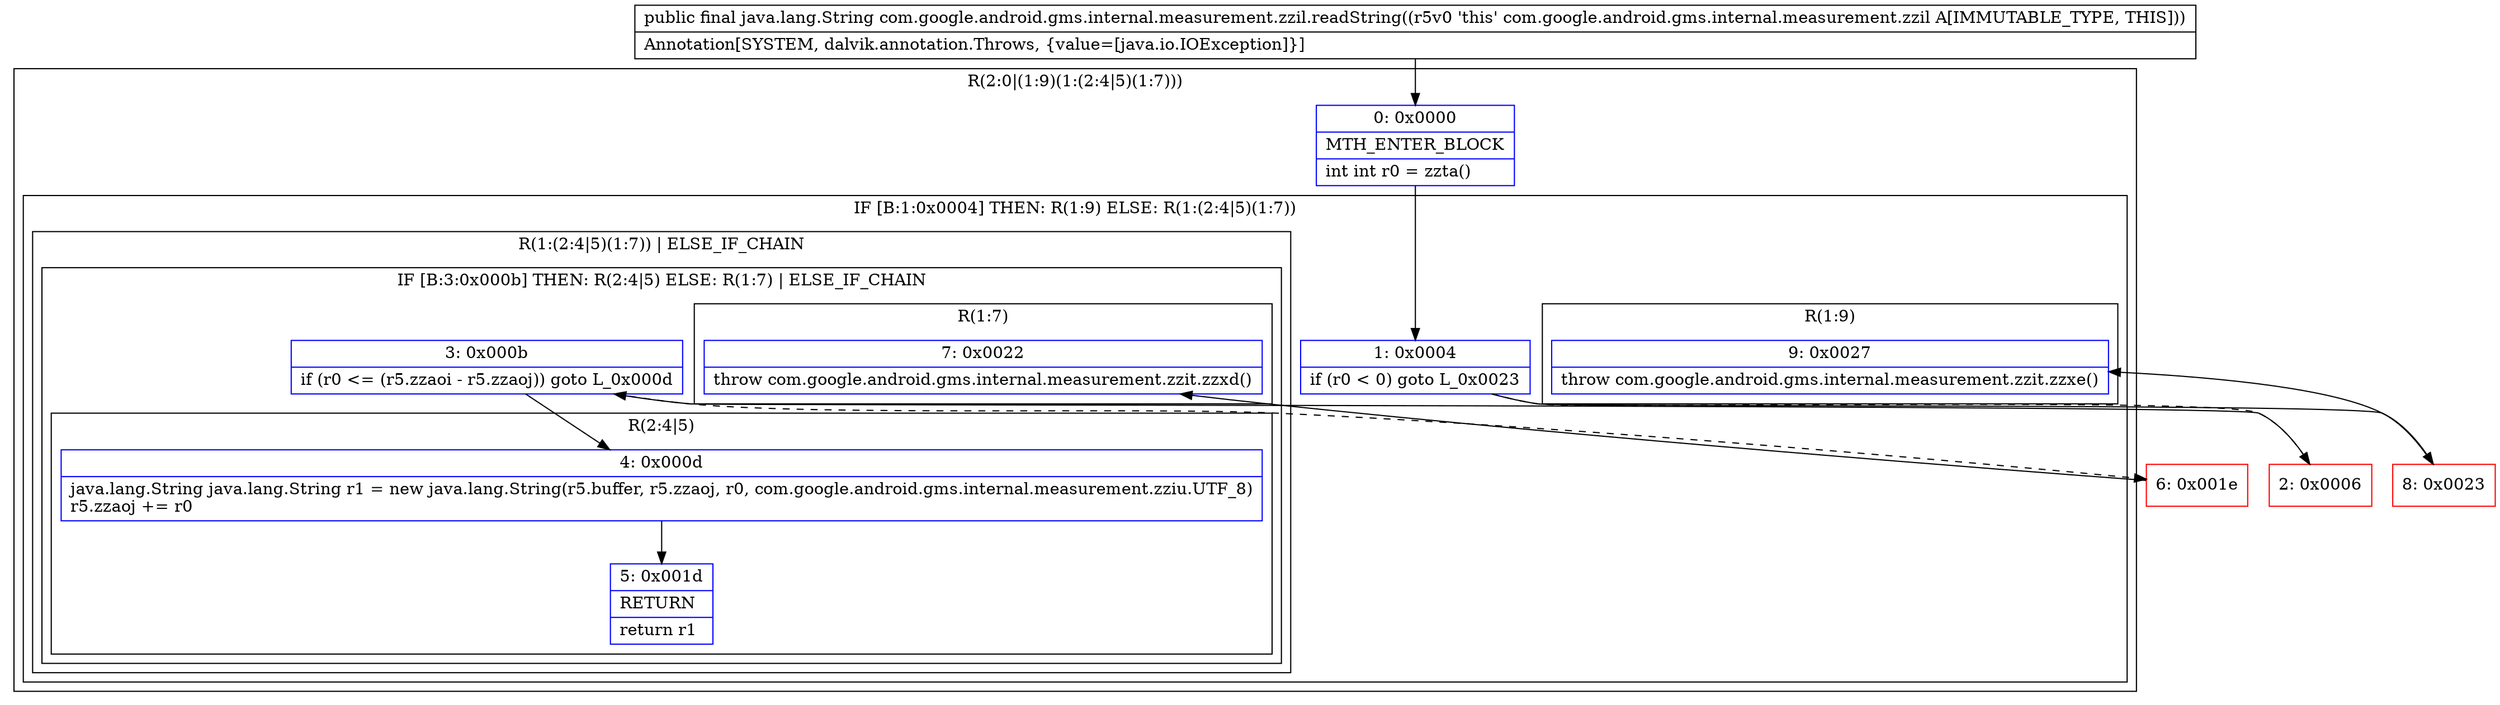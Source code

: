 digraph "CFG forcom.google.android.gms.internal.measurement.zzil.readString()Ljava\/lang\/String;" {
subgraph cluster_Region_1259362238 {
label = "R(2:0|(1:9)(1:(2:4|5)(1:7)))";
node [shape=record,color=blue];
Node_0 [shape=record,label="{0\:\ 0x0000|MTH_ENTER_BLOCK\l|int int r0 = zzta()\l}"];
subgraph cluster_IfRegion_163137358 {
label = "IF [B:1:0x0004] THEN: R(1:9) ELSE: R(1:(2:4|5)(1:7))";
node [shape=record,color=blue];
Node_1 [shape=record,label="{1\:\ 0x0004|if (r0 \< 0) goto L_0x0023\l}"];
subgraph cluster_Region_107186921 {
label = "R(1:9)";
node [shape=record,color=blue];
Node_9 [shape=record,label="{9\:\ 0x0027|throw com.google.android.gms.internal.measurement.zzit.zzxe()\l}"];
}
subgraph cluster_Region_240172097 {
label = "R(1:(2:4|5)(1:7)) | ELSE_IF_CHAIN\l";
node [shape=record,color=blue];
subgraph cluster_IfRegion_1325641873 {
label = "IF [B:3:0x000b] THEN: R(2:4|5) ELSE: R(1:7) | ELSE_IF_CHAIN\l";
node [shape=record,color=blue];
Node_3 [shape=record,label="{3\:\ 0x000b|if (r0 \<= (r5.zzaoi \- r5.zzaoj)) goto L_0x000d\l}"];
subgraph cluster_Region_233737707 {
label = "R(2:4|5)";
node [shape=record,color=blue];
Node_4 [shape=record,label="{4\:\ 0x000d|java.lang.String java.lang.String r1 = new java.lang.String(r5.buffer, r5.zzaoj, r0, com.google.android.gms.internal.measurement.zziu.UTF_8)\lr5.zzaoj += r0\l}"];
Node_5 [shape=record,label="{5\:\ 0x001d|RETURN\l|return r1\l}"];
}
subgraph cluster_Region_1704837593 {
label = "R(1:7)";
node [shape=record,color=blue];
Node_7 [shape=record,label="{7\:\ 0x0022|throw com.google.android.gms.internal.measurement.zzit.zzxd()\l}"];
}
}
}
}
}
Node_2 [shape=record,color=red,label="{2\:\ 0x0006}"];
Node_6 [shape=record,color=red,label="{6\:\ 0x001e}"];
Node_8 [shape=record,color=red,label="{8\:\ 0x0023}"];
MethodNode[shape=record,label="{public final java.lang.String com.google.android.gms.internal.measurement.zzil.readString((r5v0 'this' com.google.android.gms.internal.measurement.zzil A[IMMUTABLE_TYPE, THIS]))  | Annotation[SYSTEM, dalvik.annotation.Throws, \{value=[java.io.IOException]\}]\l}"];
MethodNode -> Node_0;
Node_0 -> Node_1;
Node_1 -> Node_2[style=dashed];
Node_1 -> Node_8;
Node_3 -> Node_4;
Node_3 -> Node_6[style=dashed];
Node_4 -> Node_5;
Node_2 -> Node_3;
Node_6 -> Node_7;
Node_8 -> Node_9;
}

